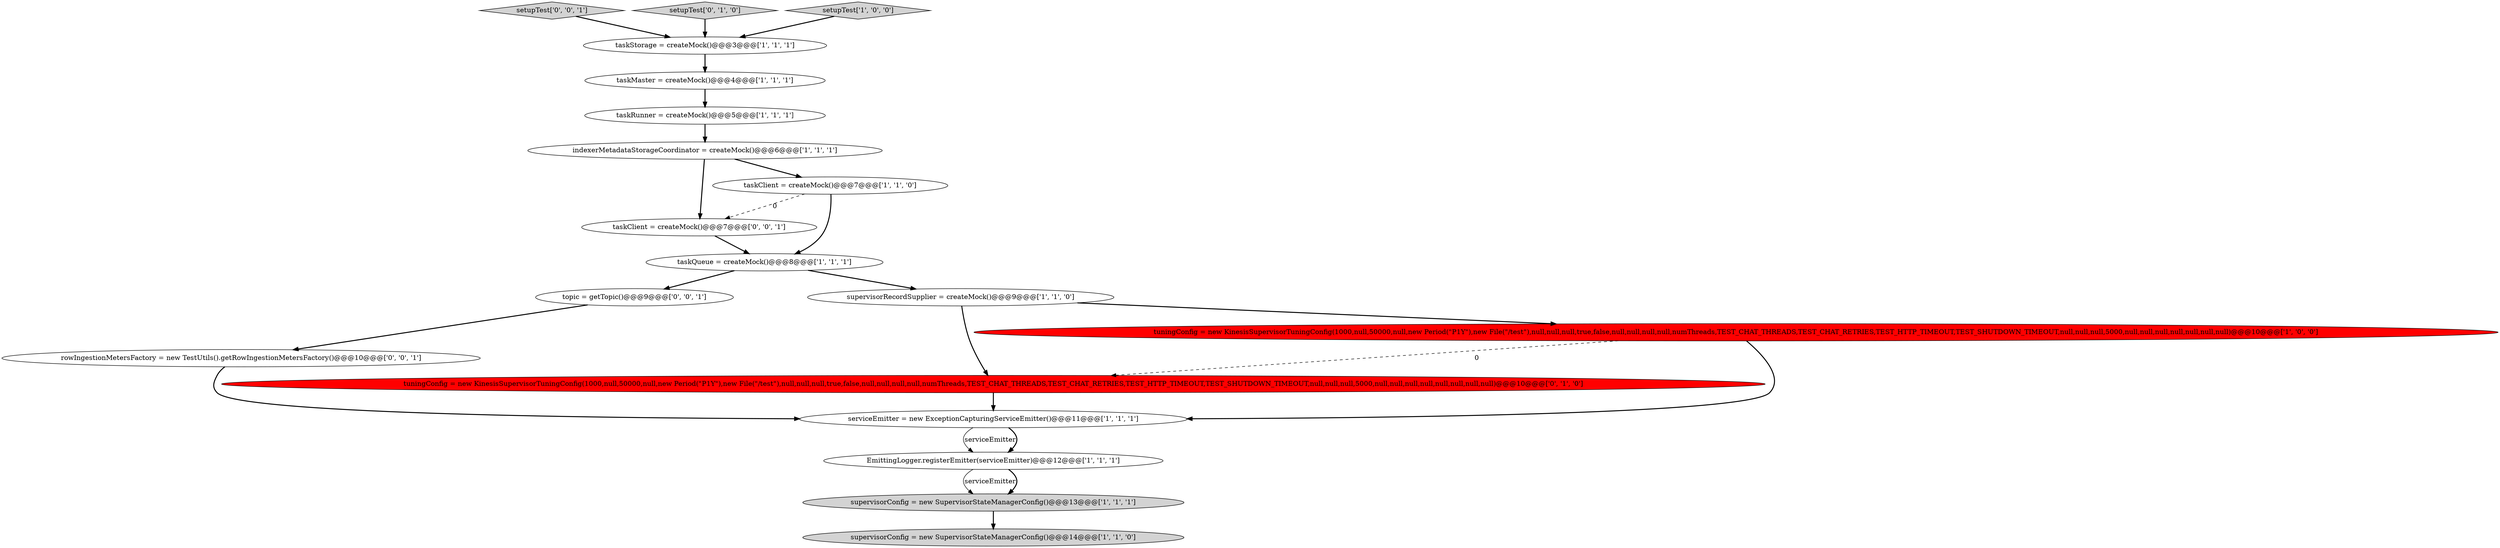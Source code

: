 digraph {
16 [style = filled, label = "rowIngestionMetersFactory = new TestUtils().getRowIngestionMetersFactory()@@@10@@@['0', '0', '1']", fillcolor = white, shape = ellipse image = "AAA0AAABBB3BBB"];
18 [style = filled, label = "taskClient = createMock()@@@7@@@['0', '0', '1']", fillcolor = white, shape = ellipse image = "AAA0AAABBB3BBB"];
10 [style = filled, label = "indexerMetadataStorageCoordinator = createMock()@@@6@@@['1', '1', '1']", fillcolor = white, shape = ellipse image = "AAA0AAABBB1BBB"];
13 [style = filled, label = "tuningConfig = new KinesisSupervisorTuningConfig(1000,null,50000,null,new Period(\"P1Y\"),new File(\"/test\"),null,null,null,true,false,null,null,null,null,numThreads,TEST_CHAT_THREADS,TEST_CHAT_RETRIES,TEST_HTTP_TIMEOUT,TEST_SHUTDOWN_TIMEOUT,null,null,null,5000,null,null,null,null,null,null,null,null)@@@10@@@['0', '1', '0']", fillcolor = red, shape = ellipse image = "AAA1AAABBB2BBB"];
17 [style = filled, label = "setupTest['0', '0', '1']", fillcolor = lightgray, shape = diamond image = "AAA0AAABBB3BBB"];
11 [style = filled, label = "taskRunner = createMock()@@@5@@@['1', '1', '1']", fillcolor = white, shape = ellipse image = "AAA0AAABBB1BBB"];
4 [style = filled, label = "tuningConfig = new KinesisSupervisorTuningConfig(1000,null,50000,null,new Period(\"P1Y\"),new File(\"/test\"),null,null,null,true,false,null,null,null,null,numThreads,TEST_CHAT_THREADS,TEST_CHAT_RETRIES,TEST_HTTP_TIMEOUT,TEST_SHUTDOWN_TIMEOUT,null,null,null,5000,null,null,null,null,null,null,null)@@@10@@@['1', '0', '0']", fillcolor = red, shape = ellipse image = "AAA1AAABBB1BBB"];
15 [style = filled, label = "topic = getTopic()@@@9@@@['0', '0', '1']", fillcolor = white, shape = ellipse image = "AAA0AAABBB3BBB"];
9 [style = filled, label = "supervisorConfig = new SupervisorStateManagerConfig()@@@14@@@['1', '1', '0']", fillcolor = lightgray, shape = ellipse image = "AAA0AAABBB1BBB"];
3 [style = filled, label = "supervisorConfig = new SupervisorStateManagerConfig()@@@13@@@['1', '1', '1']", fillcolor = lightgray, shape = ellipse image = "AAA0AAABBB1BBB"];
0 [style = filled, label = "serviceEmitter = new ExceptionCapturingServiceEmitter()@@@11@@@['1', '1', '1']", fillcolor = white, shape = ellipse image = "AAA0AAABBB1BBB"];
5 [style = filled, label = "taskStorage = createMock()@@@3@@@['1', '1', '1']", fillcolor = white, shape = ellipse image = "AAA0AAABBB1BBB"];
6 [style = filled, label = "taskMaster = createMock()@@@4@@@['1', '1', '1']", fillcolor = white, shape = ellipse image = "AAA0AAABBB1BBB"];
12 [style = filled, label = "taskClient = createMock()@@@7@@@['1', '1', '0']", fillcolor = white, shape = ellipse image = "AAA0AAABBB1BBB"];
8 [style = filled, label = "supervisorRecordSupplier = createMock()@@@9@@@['1', '1', '0']", fillcolor = white, shape = ellipse image = "AAA0AAABBB1BBB"];
14 [style = filled, label = "setupTest['0', '1', '0']", fillcolor = lightgray, shape = diamond image = "AAA0AAABBB2BBB"];
1 [style = filled, label = "EmittingLogger.registerEmitter(serviceEmitter)@@@12@@@['1', '1', '1']", fillcolor = white, shape = ellipse image = "AAA0AAABBB1BBB"];
2 [style = filled, label = "setupTest['1', '0', '0']", fillcolor = lightgray, shape = diamond image = "AAA0AAABBB1BBB"];
7 [style = filled, label = "taskQueue = createMock()@@@8@@@['1', '1', '1']", fillcolor = white, shape = ellipse image = "AAA0AAABBB1BBB"];
10->18 [style = bold, label=""];
17->5 [style = bold, label=""];
16->0 [style = bold, label=""];
2->5 [style = bold, label=""];
1->3 [style = solid, label="serviceEmitter"];
1->3 [style = bold, label=""];
7->8 [style = bold, label=""];
15->16 [style = bold, label=""];
12->7 [style = bold, label=""];
4->0 [style = bold, label=""];
3->9 [style = bold, label=""];
0->1 [style = solid, label="serviceEmitter"];
5->6 [style = bold, label=""];
10->12 [style = bold, label=""];
11->10 [style = bold, label=""];
0->1 [style = bold, label=""];
6->11 [style = bold, label=""];
7->15 [style = bold, label=""];
12->18 [style = dashed, label="0"];
8->4 [style = bold, label=""];
18->7 [style = bold, label=""];
4->13 [style = dashed, label="0"];
8->13 [style = bold, label=""];
13->0 [style = bold, label=""];
14->5 [style = bold, label=""];
}
